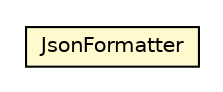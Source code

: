 #!/usr/local/bin/dot
#
# Class diagram 
# Generated by UMLGraph version R5_6-24-gf6e263 (http://www.umlgraph.org/)
#

digraph G {
	edge [fontname="Helvetica",fontsize=10,labelfontname="Helvetica",labelfontsize=10];
	node [fontname="Helvetica",fontsize=10,shape=plaintext];
	nodesep=0.25;
	ranksep=0.5;
	// net.trajano.doxdb.jsonpath.internal.JsonFormatter
	c2538 [label=<<table title="net.trajano.doxdb.jsonpath.internal.JsonFormatter" border="0" cellborder="1" cellspacing="0" cellpadding="2" port="p" bgcolor="lemonChiffon" href="./JsonFormatter.html">
		<tr><td><table border="0" cellspacing="0" cellpadding="1">
<tr><td align="center" balign="center"> JsonFormatter </td></tr>
		</table></td></tr>
		</table>>, URL="./JsonFormatter.html", fontname="Helvetica", fontcolor="black", fontsize=10.0];
}

